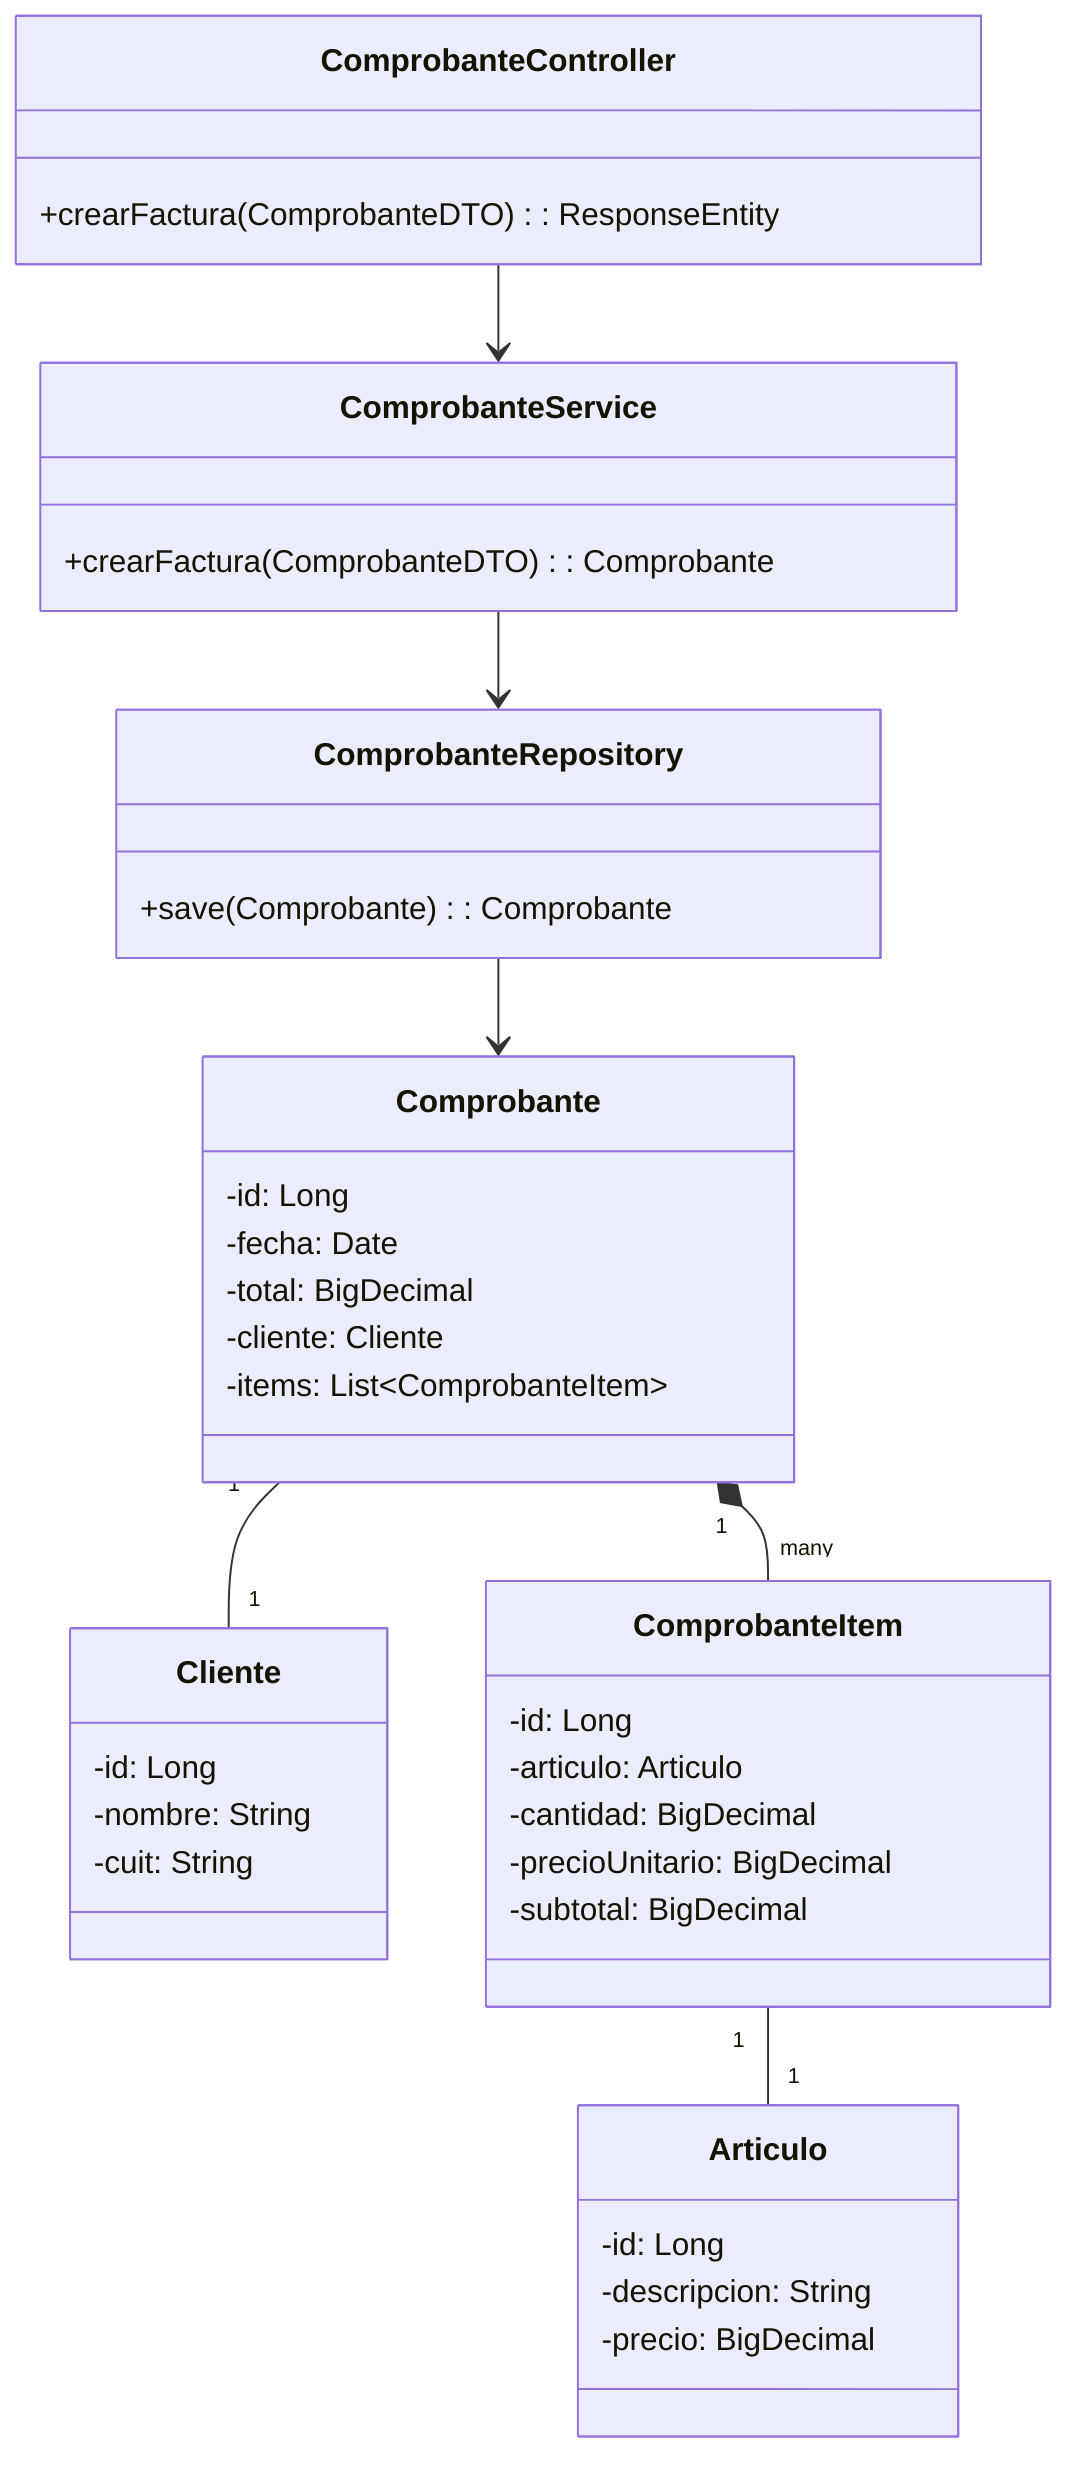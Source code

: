 classDiagram
    class ComprobanteController {
        +crearFactura(ComprobanteDTO): ResponseEntity
    }
    class ComprobanteService {
        +crearFactura(ComprobanteDTO): Comprobante
    }
    class ComprobanteRepository {
        +save(Comprobante): Comprobante
    }
    class Comprobante {
        -id: Long
        -fecha: Date
        -total: BigDecimal
        -cliente: Cliente
        -items: List~ComprobanteItem~
    }
    class Cliente {
        -id: Long
        -nombre: String
        -cuit: String
    }
    class ComprobanteItem {
        -id: Long
        -articulo: Articulo
        -cantidad: BigDecimal
        -precioUnitario: BigDecimal
        -subtotal: BigDecimal
    }
    class Articulo {
        -id: Long
        -descripcion: String
        -precio: BigDecimal
    }

    ComprobanteController --> ComprobanteService
    ComprobanteService --> ComprobanteRepository
    ComprobanteRepository --> Comprobante
    Comprobante "1" *-- "many" ComprobanteItem
    Comprobante "1" -- "1" Cliente
    ComprobanteItem "1" -- "1" Articulo